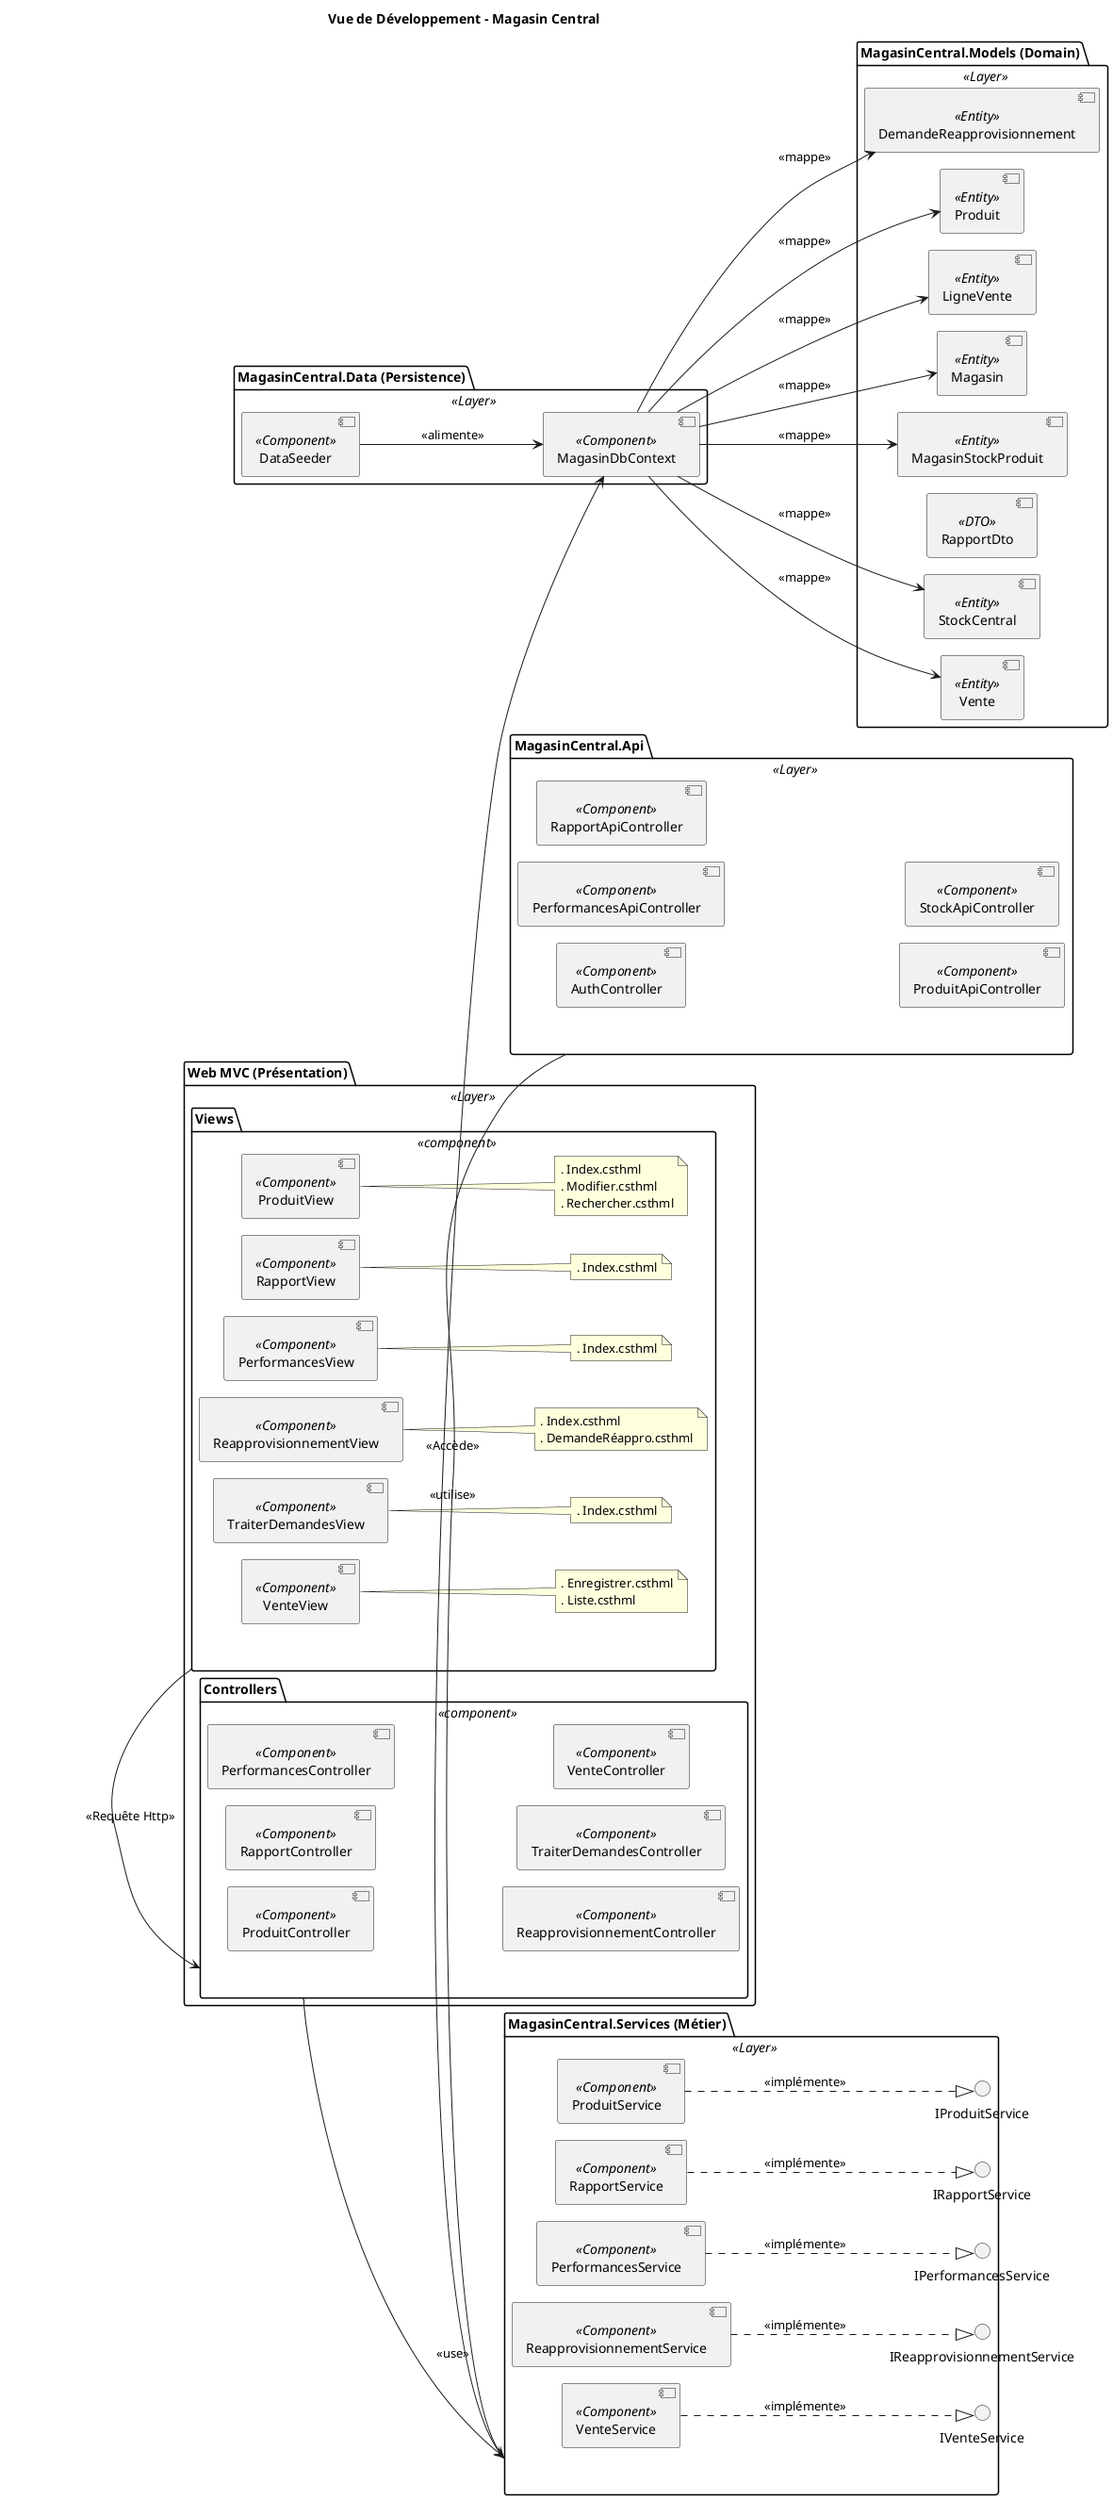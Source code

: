 @startuml VueDéveloppement_MagasinCentral
title Vue de Développement - Magasin Central
!pragma layout smetana
left to right direction

skinparam component {
  horizontalSpacing 40
  verticalSpacing 30
}
skinparam package {
  padding 20
}

package "Web MVC (Présentation)" as WebMVC <<Layer>> {
  package "Views" as view <<component>> {
    [ProduitView] <<Component>>
      note right of [ProduitView]
        . Index.csthml
        . Modifier.csthml
        . Rechercher.csthml
      end note
    [RapportView] <<Component>>
      note right of [RapportView]
        . Index.csthml
      end note
    [PerformancesView] <<Component>>
      note right of [PerformancesView]
        . Index.csthml
      end note
    [ReapprovisionnementView] <<Component>>
      note right of [ReapprovisionnementView]
        . Index.csthml
        . DemandeRéappro.csthml
      end note
    [TraiterDemandesView] <<Component>>
      note right of [TraiterDemandesView]
        . Index.csthml
      end note
    [VenteView] <<Component>>
      note right of [VenteView]
        . Enregistrer.csthml
        . Liste.csthml
      end note
  }

  package "Controllers" as controller <<component>> {
    [ProduitController] <<Component>>
    [RapportController] <<Component>>
    [PerformancesController] <<Component>>
    [ReapprovisionnementController] <<Component>>
    [TraiterDemandesController] <<Component>>
    [VenteController] <<Component>>
  }
}

package "MagasinCentral.Api" as API <<Layer>> {
  [AuthController] <<Component>>
  [PerformancesApiController] <<Component>>
  [RapportApiController] <<Component>>
  [ProduitApiController] <<Component>>
  [StockApiController] <<Component>>
}

package "MagasinCentral.Services (Métier)" as Services <<Layer>> {
  interface IProduitService
  interface IRapportService
  interface IPerformancesService
  interface IReapprovisionnementService
  interface IVenteService

  [ProduitService] <<Component>>
  [RapportService] <<Component>>
  [PerformancesService] <<Component>>
  [ReapprovisionnementService] <<Component>>
  [VenteService] <<Component>>
}

package "MagasinCentral.Data (Persistence)" as Contexte <<Layer>> {
  [MagasinDbContext] <<Component>>
  [DataSeeder] <<Component>>
}

package "MagasinCentral.Models (Domain)" as Models <<Layer>> {
  [DemandeReapprovisionnement] <<Entity>>
  [Produit] <<Entity>>
  [LigneVente] <<Entity>>
  [Magasin] <<Entity>>
  [MagasinStockProduit] <<Entity>>
  [RapportDto] <<DTO>>
  [StockCentral] <<Entity>>
  [Vente] <<Entity>>
}

controller --> Services : <<use>>
view -> controller : <<Requête Http>>

[ProduitService] ..|> IProduitService : <<implémente>>
[RapportService] ..|> IRapportService : <<implémente>>
[PerformancesService] ..|> IPerformancesService : <<implémente>>
[ReapprovisionnementService] ..|> IReapprovisionnementService : <<implémente>>
[VenteService] ..|> IVenteService : <<implémente>>

Services -> MagasinDbContext : <<Accède>>

MagasinDbContext --> DemandeReapprovisionnement : <<mappe>>
MagasinDbContext --> Produit : <<mappe>>
MagasinDbContext --> LigneVente : <<mappe>>
MagasinDbContext --> Magasin : <<mappe>>
MagasinDbContext --> MagasinStockProduit : <<mappe>>
MagasinDbContext --> StockCentral : <<mappe>>
MagasinDbContext --> Vente : <<mappe>>

DataSeeder --> MagasinDbContext : <<alimente>>

API -> Services : <<utilise>>


@enduml
